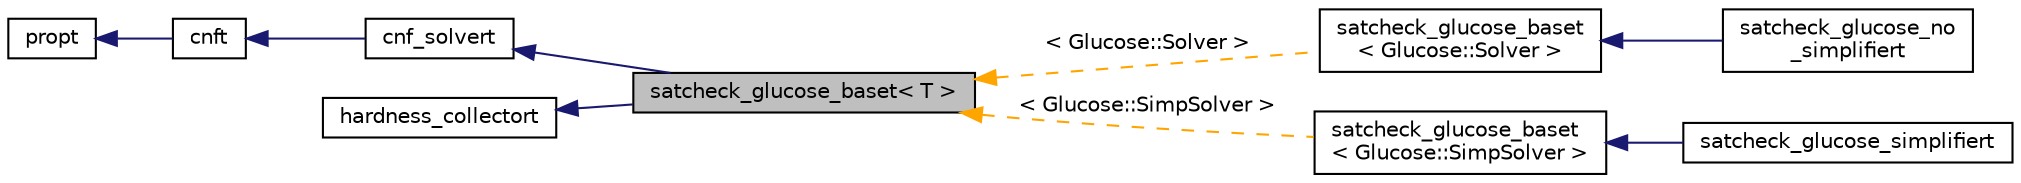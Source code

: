digraph "satcheck_glucose_baset&lt; T &gt;"
{
 // LATEX_PDF_SIZE
  bgcolor="transparent";
  edge [fontname="Helvetica",fontsize="10",labelfontname="Helvetica",labelfontsize="10"];
  node [fontname="Helvetica",fontsize="10",shape=record];
  rankdir="LR";
  Node1 [label="satcheck_glucose_baset\< T \>",height=0.2,width=0.4,color="black", fillcolor="grey75", style="filled", fontcolor="black",tooltip=" "];
  Node2 -> Node1 [dir="back",color="midnightblue",fontsize="10",style="solid",fontname="Helvetica"];
  Node2 [label="cnf_solvert",height=0.2,width=0.4,color="black",URL="$classcnf__solvert.html",tooltip=" "];
  Node3 -> Node2 [dir="back",color="midnightblue",fontsize="10",style="solid",fontname="Helvetica"];
  Node3 [label="cnft",height=0.2,width=0.4,color="black",URL="$classcnft.html",tooltip=" "];
  Node4 -> Node3 [dir="back",color="midnightblue",fontsize="10",style="solid",fontname="Helvetica"];
  Node4 [label="propt",height=0.2,width=0.4,color="black",URL="$classpropt.html",tooltip="TO_BE_DOCUMENTED."];
  Node5 -> Node1 [dir="back",color="midnightblue",fontsize="10",style="solid",fontname="Helvetica"];
  Node5 [label="hardness_collectort",height=0.2,width=0.4,color="black",URL="$classhardness__collectort.html",tooltip=" "];
  Node1 -> Node6 [dir="back",color="orange",fontsize="10",style="dashed",label=" \< Glucose::Solver \>" ,fontname="Helvetica"];
  Node6 [label="satcheck_glucose_baset\l\< Glucose::Solver \>",height=0.2,width=0.4,color="black",URL="$classsatcheck__glucose__baset.html",tooltip=" "];
  Node6 -> Node7 [dir="back",color="midnightblue",fontsize="10",style="solid",fontname="Helvetica"];
  Node7 [label="satcheck_glucose_no\l_simplifiert",height=0.2,width=0.4,color="black",URL="$classsatcheck__glucose__no__simplifiert.html",tooltip=" "];
  Node1 -> Node8 [dir="back",color="orange",fontsize="10",style="dashed",label=" \< Glucose::SimpSolver \>" ,fontname="Helvetica"];
  Node8 [label="satcheck_glucose_baset\l\< Glucose::SimpSolver \>",height=0.2,width=0.4,color="black",URL="$classsatcheck__glucose__baset.html",tooltip=" "];
  Node8 -> Node9 [dir="back",color="midnightblue",fontsize="10",style="solid",fontname="Helvetica"];
  Node9 [label="satcheck_glucose_simplifiert",height=0.2,width=0.4,color="black",URL="$classsatcheck__glucose__simplifiert.html",tooltip=" "];
}
